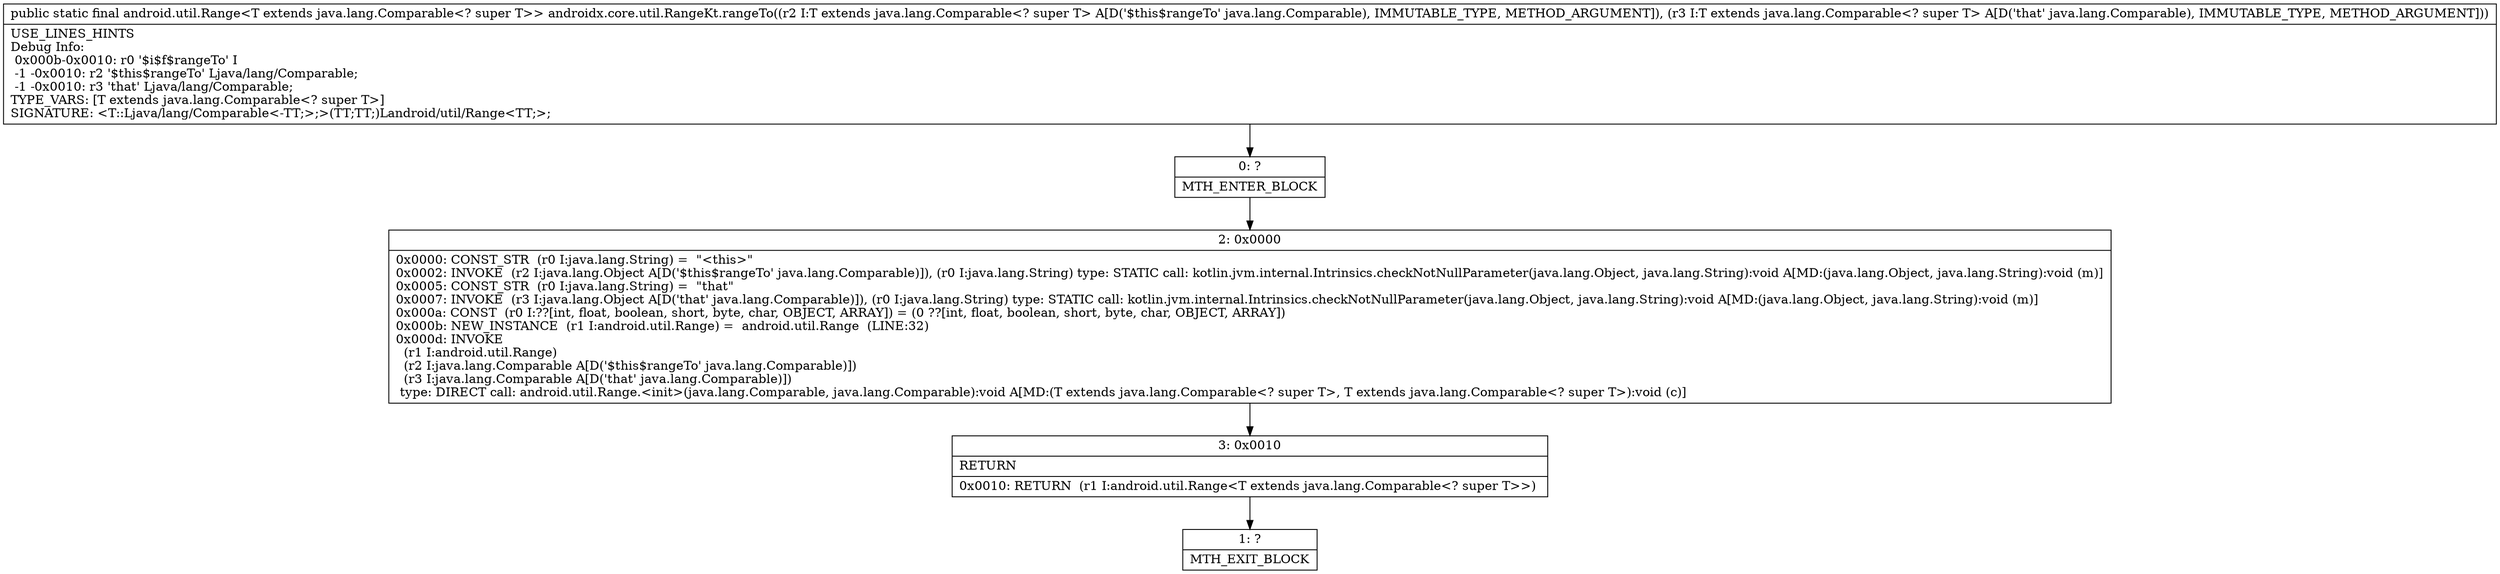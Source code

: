 digraph "CFG forandroidx.core.util.RangeKt.rangeTo(Ljava\/lang\/Comparable;Ljava\/lang\/Comparable;)Landroid\/util\/Range;" {
Node_0 [shape=record,label="{0\:\ ?|MTH_ENTER_BLOCK\l}"];
Node_2 [shape=record,label="{2\:\ 0x0000|0x0000: CONST_STR  (r0 I:java.lang.String) =  \"\<this\>\" \l0x0002: INVOKE  (r2 I:java.lang.Object A[D('$this$rangeTo' java.lang.Comparable)]), (r0 I:java.lang.String) type: STATIC call: kotlin.jvm.internal.Intrinsics.checkNotNullParameter(java.lang.Object, java.lang.String):void A[MD:(java.lang.Object, java.lang.String):void (m)]\l0x0005: CONST_STR  (r0 I:java.lang.String) =  \"that\" \l0x0007: INVOKE  (r3 I:java.lang.Object A[D('that' java.lang.Comparable)]), (r0 I:java.lang.String) type: STATIC call: kotlin.jvm.internal.Intrinsics.checkNotNullParameter(java.lang.Object, java.lang.String):void A[MD:(java.lang.Object, java.lang.String):void (m)]\l0x000a: CONST  (r0 I:??[int, float, boolean, short, byte, char, OBJECT, ARRAY]) = (0 ??[int, float, boolean, short, byte, char, OBJECT, ARRAY]) \l0x000b: NEW_INSTANCE  (r1 I:android.util.Range) =  android.util.Range  (LINE:32)\l0x000d: INVOKE  \l  (r1 I:android.util.Range)\l  (r2 I:java.lang.Comparable A[D('$this$rangeTo' java.lang.Comparable)])\l  (r3 I:java.lang.Comparable A[D('that' java.lang.Comparable)])\l type: DIRECT call: android.util.Range.\<init\>(java.lang.Comparable, java.lang.Comparable):void A[MD:(T extends java.lang.Comparable\<? super T\>, T extends java.lang.Comparable\<? super T\>):void (c)]\l}"];
Node_3 [shape=record,label="{3\:\ 0x0010|RETURN\l|0x0010: RETURN  (r1 I:android.util.Range\<T extends java.lang.Comparable\<? super T\>\>) \l}"];
Node_1 [shape=record,label="{1\:\ ?|MTH_EXIT_BLOCK\l}"];
MethodNode[shape=record,label="{public static final android.util.Range\<T extends java.lang.Comparable\<? super T\>\> androidx.core.util.RangeKt.rangeTo((r2 I:T extends java.lang.Comparable\<? super T\> A[D('$this$rangeTo' java.lang.Comparable), IMMUTABLE_TYPE, METHOD_ARGUMENT]), (r3 I:T extends java.lang.Comparable\<? super T\> A[D('that' java.lang.Comparable), IMMUTABLE_TYPE, METHOD_ARGUMENT]))  | USE_LINES_HINTS\lDebug Info:\l  0x000b\-0x0010: r0 '$i$f$rangeTo' I\l  \-1 \-0x0010: r2 '$this$rangeTo' Ljava\/lang\/Comparable;\l  \-1 \-0x0010: r3 'that' Ljava\/lang\/Comparable;\lTYPE_VARS: [T extends java.lang.Comparable\<? super T\>]\lSIGNATURE: \<T::Ljava\/lang\/Comparable\<\-TT;\>;\>(TT;TT;)Landroid\/util\/Range\<TT;\>;\l}"];
MethodNode -> Node_0;Node_0 -> Node_2;
Node_2 -> Node_3;
Node_3 -> Node_1;
}

